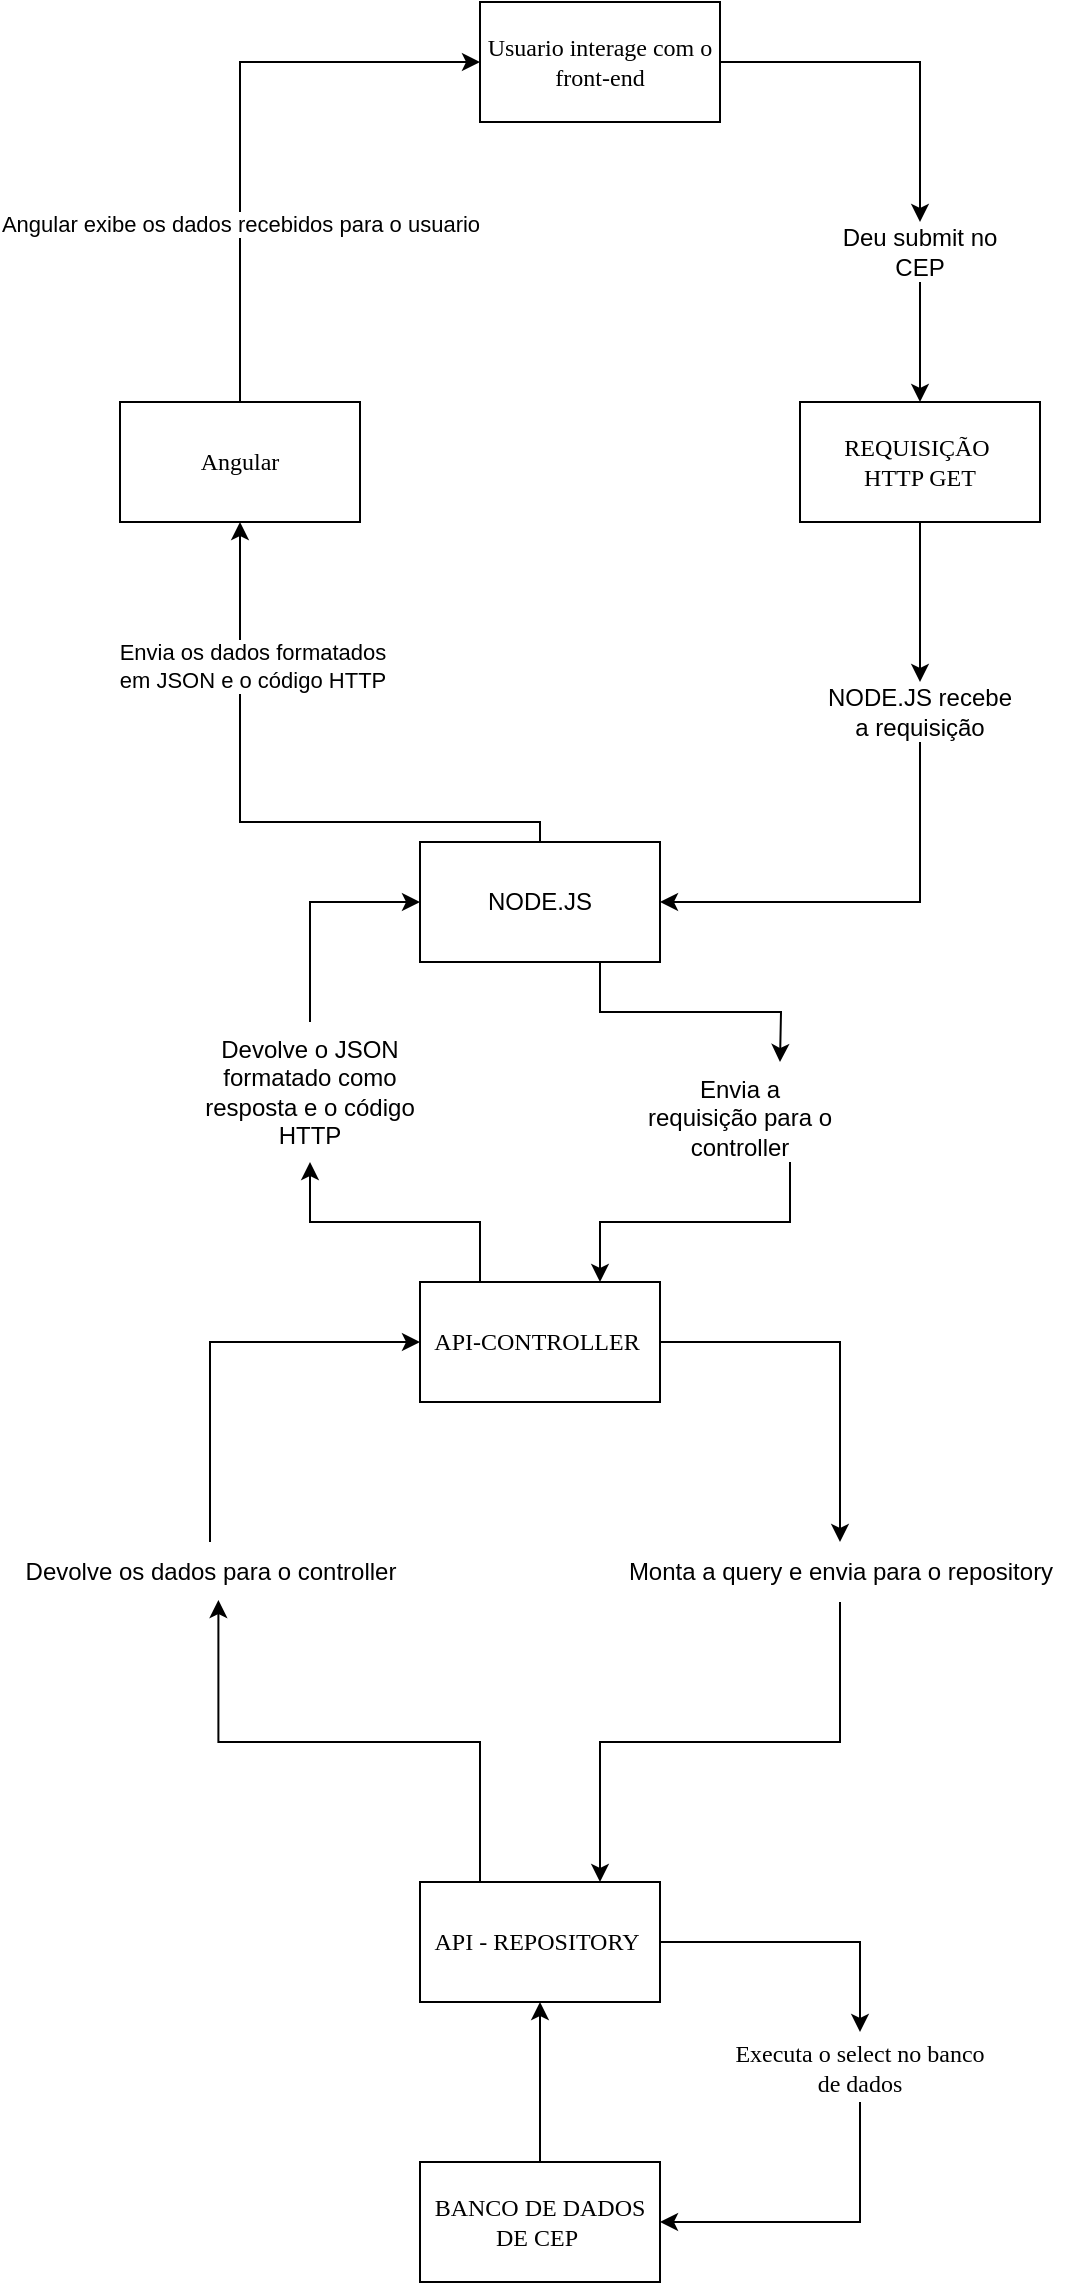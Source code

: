 <mxfile version="28.1.2">
  <diagram name="Página-1" id="_dLsa1vw466zH-KXTU-M">
    <mxGraphModel dx="1042" dy="1795" grid="1" gridSize="10" guides="1" tooltips="1" connect="1" arrows="1" fold="1" page="1" pageScale="1" pageWidth="827" pageHeight="1169" math="0" shadow="0">
      <root>
        <mxCell id="0" />
        <mxCell id="1" parent="0" />
        <mxCell id="R7kV1-ZxdmKerW1unohM-44" style="edgeStyle=orthogonalEdgeStyle;rounded=0;orthogonalLoop=1;jettySize=auto;html=1;" edge="1" parent="1" source="R7kV1-ZxdmKerW1unohM-1" target="R7kV1-ZxdmKerW1unohM-43">
          <mxGeometry relative="1" as="geometry" />
        </mxCell>
        <mxCell id="R7kV1-ZxdmKerW1unohM-1" value="REQUISIÇÃO&amp;nbsp;&lt;div&gt;HTTP GET&lt;/div&gt;" style="rounded=0;whiteSpace=wrap;html=1;fontFamily=Verdana;" vertex="1" parent="1">
          <mxGeometry x="560" y="-380" width="120" height="60" as="geometry" />
        </mxCell>
        <mxCell id="R7kV1-ZxdmKerW1unohM-61" style="edgeStyle=orthogonalEdgeStyle;rounded=0;orthogonalLoop=1;jettySize=auto;html=1;exitX=1;exitY=0.5;exitDx=0;exitDy=0;entryX=0.5;entryY=0;entryDx=0;entryDy=0;" edge="1" parent="1" source="R7kV1-ZxdmKerW1unohM-2" target="R7kV1-ZxdmKerW1unohM-40">
          <mxGeometry relative="1" as="geometry" />
        </mxCell>
        <mxCell id="R7kV1-ZxdmKerW1unohM-2" value="Usuario interage com o front-end" style="whiteSpace=wrap;html=1;fontFamily=Verdana;rounded=0;" vertex="1" parent="1">
          <mxGeometry x="400" y="-580" width="120" height="60" as="geometry" />
        </mxCell>
        <mxCell id="R7kV1-ZxdmKerW1unohM-31" style="edgeStyle=orthogonalEdgeStyle;rounded=0;orthogonalLoop=1;jettySize=auto;html=1;exitX=1;exitY=0.5;exitDx=0;exitDy=0;" edge="1" parent="1" source="R7kV1-ZxdmKerW1unohM-5" target="R7kV1-ZxdmKerW1unohM-13">
          <mxGeometry relative="1" as="geometry">
            <mxPoint x="570" y="180" as="targetPoint" />
            <Array as="points">
              <mxPoint x="580" y="90" />
            </Array>
          </mxGeometry>
        </mxCell>
        <mxCell id="R7kV1-ZxdmKerW1unohM-51" style="edgeStyle=orthogonalEdgeStyle;rounded=0;orthogonalLoop=1;jettySize=auto;html=1;exitX=0.25;exitY=0;exitDx=0;exitDy=0;entryX=0.5;entryY=1;entryDx=0;entryDy=0;" edge="1" parent="1" source="R7kV1-ZxdmKerW1unohM-5" target="R7kV1-ZxdmKerW1unohM-50">
          <mxGeometry relative="1" as="geometry" />
        </mxCell>
        <mxCell id="R7kV1-ZxdmKerW1unohM-5" value="API-CONTROLLER&amp;nbsp;" style="whiteSpace=wrap;html=1;fontFamily=Verdana;rounded=0;" vertex="1" parent="1">
          <mxGeometry x="370" y="60" width="120" height="60" as="geometry" />
        </mxCell>
        <mxCell id="R7kV1-ZxdmKerW1unohM-22" style="edgeStyle=orthogonalEdgeStyle;rounded=0;orthogonalLoop=1;jettySize=auto;html=1;entryX=0.5;entryY=0;entryDx=0;entryDy=0;" edge="1" parent="1" source="R7kV1-ZxdmKerW1unohM-7" target="R7kV1-ZxdmKerW1unohM-12">
          <mxGeometry relative="1" as="geometry" />
        </mxCell>
        <mxCell id="R7kV1-ZxdmKerW1unohM-7" value="API - REPOSITORY&amp;nbsp;" style="whiteSpace=wrap;html=1;fontFamily=Verdana;rounded=0;" vertex="1" parent="1">
          <mxGeometry x="370" y="360" width="120" height="60" as="geometry" />
        </mxCell>
        <mxCell id="R7kV1-ZxdmKerW1unohM-69" style="edgeStyle=orthogonalEdgeStyle;rounded=0;orthogonalLoop=1;jettySize=auto;html=1;exitX=0.5;exitY=0;exitDx=0;exitDy=0;entryX=0.5;entryY=1;entryDx=0;entryDy=0;" edge="1" parent="1" source="R7kV1-ZxdmKerW1unohM-10" target="R7kV1-ZxdmKerW1unohM-7">
          <mxGeometry relative="1" as="geometry" />
        </mxCell>
        <mxCell id="R7kV1-ZxdmKerW1unohM-10" value="BANCO DE DADOS DE CEP&amp;nbsp;" style="whiteSpace=wrap;html=1;fontFamily=Verdana;rounded=0;" vertex="1" parent="1">
          <mxGeometry x="370" y="500" width="120" height="60" as="geometry" />
        </mxCell>
        <mxCell id="R7kV1-ZxdmKerW1unohM-24" style="edgeStyle=orthogonalEdgeStyle;rounded=0;orthogonalLoop=1;jettySize=auto;html=1;entryX=1;entryY=0.5;entryDx=0;entryDy=0;" edge="1" parent="1" source="R7kV1-ZxdmKerW1unohM-12" target="R7kV1-ZxdmKerW1unohM-10">
          <mxGeometry relative="1" as="geometry">
            <Array as="points">
              <mxPoint x="590" y="530" />
            </Array>
          </mxGeometry>
        </mxCell>
        <mxCell id="R7kV1-ZxdmKerW1unohM-12" value="&lt;font face=&quot;Verdana&quot;&gt;Executa o select no banco de dados&lt;/font&gt;" style="text;html=1;align=center;verticalAlign=middle;whiteSpace=wrap;rounded=0;" vertex="1" parent="1">
          <mxGeometry x="520" y="435" width="140" height="35" as="geometry" />
        </mxCell>
        <mxCell id="R7kV1-ZxdmKerW1unohM-32" style="edgeStyle=orthogonalEdgeStyle;rounded=0;orthogonalLoop=1;jettySize=auto;html=1;entryX=0.75;entryY=0;entryDx=0;entryDy=0;" edge="1" parent="1" source="R7kV1-ZxdmKerW1unohM-13" target="R7kV1-ZxdmKerW1unohM-7">
          <mxGeometry relative="1" as="geometry" />
        </mxCell>
        <mxCell id="R7kV1-ZxdmKerW1unohM-13" value="Monta a query e envia para o repository" style="text;html=1;align=center;verticalAlign=middle;resizable=0;points=[];autosize=1;strokeColor=none;fillColor=none;" vertex="1" parent="1">
          <mxGeometry x="460" y="190" width="240" height="30" as="geometry" />
        </mxCell>
        <mxCell id="R7kV1-ZxdmKerW1unohM-58" style="edgeStyle=orthogonalEdgeStyle;rounded=0;orthogonalLoop=1;jettySize=auto;html=1;exitX=0.75;exitY=1;exitDx=0;exitDy=0;" edge="1" parent="1" source="R7kV1-ZxdmKerW1unohM-25">
          <mxGeometry relative="1" as="geometry">
            <mxPoint x="550" y="-50" as="targetPoint" />
          </mxGeometry>
        </mxCell>
        <mxCell id="R7kV1-ZxdmKerW1unohM-64" style="edgeStyle=orthogonalEdgeStyle;rounded=0;orthogonalLoop=1;jettySize=auto;html=1;exitX=0.5;exitY=0;exitDx=0;exitDy=0;entryX=0.5;entryY=1;entryDx=0;entryDy=0;" edge="1" parent="1" source="R7kV1-ZxdmKerW1unohM-25" target="R7kV1-ZxdmKerW1unohM-63">
          <mxGeometry relative="1" as="geometry">
            <Array as="points">
              <mxPoint x="430" y="-170" />
              <mxPoint x="280" y="-170" />
            </Array>
          </mxGeometry>
        </mxCell>
        <mxCell id="R7kV1-ZxdmKerW1unohM-67" value="Envia os dados formatados&lt;div&gt;em JSON e o código HTTP&lt;/div&gt;" style="edgeLabel;html=1;align=center;verticalAlign=middle;resizable=0;points=[];" vertex="1" connectable="0" parent="R7kV1-ZxdmKerW1unohM-64">
          <mxGeometry x="-0.014" y="-1" relative="1" as="geometry">
            <mxPoint x="-1" y="-77" as="offset" />
          </mxGeometry>
        </mxCell>
        <mxCell id="R7kV1-ZxdmKerW1unohM-25" value="NODE.JS" style="rounded=0;whiteSpace=wrap;html=1;" vertex="1" parent="1">
          <mxGeometry x="370" y="-160" width="120" height="60" as="geometry" />
        </mxCell>
        <mxCell id="R7kV1-ZxdmKerW1unohM-34" style="edgeStyle=orthogonalEdgeStyle;rounded=0;orthogonalLoop=1;jettySize=auto;html=1;entryX=0;entryY=0.5;entryDx=0;entryDy=0;" edge="1" parent="1" source="R7kV1-ZxdmKerW1unohM-28" target="R7kV1-ZxdmKerW1unohM-5">
          <mxGeometry relative="1" as="geometry" />
        </mxCell>
        <mxCell id="R7kV1-ZxdmKerW1unohM-28" value="Devolve os dados para o controller" style="text;html=1;align=center;verticalAlign=middle;resizable=0;points=[];autosize=1;strokeColor=none;fillColor=none;" vertex="1" parent="1">
          <mxGeometry x="160" y="190" width="210" height="30" as="geometry" />
        </mxCell>
        <mxCell id="R7kV1-ZxdmKerW1unohM-33" style="edgeStyle=orthogonalEdgeStyle;rounded=0;orthogonalLoop=1;jettySize=auto;html=1;exitX=0.25;exitY=0;exitDx=0;exitDy=0;entryX=0.52;entryY=0.967;entryDx=0;entryDy=0;entryPerimeter=0;" edge="1" parent="1" source="R7kV1-ZxdmKerW1unohM-7" target="R7kV1-ZxdmKerW1unohM-28">
          <mxGeometry relative="1" as="geometry">
            <mxPoint x="270" y="240" as="targetPoint" />
          </mxGeometry>
        </mxCell>
        <mxCell id="R7kV1-ZxdmKerW1unohM-41" style="edgeStyle=orthogonalEdgeStyle;rounded=0;orthogonalLoop=1;jettySize=auto;html=1;entryX=0.5;entryY=0;entryDx=0;entryDy=0;" edge="1" parent="1" source="R7kV1-ZxdmKerW1unohM-40" target="R7kV1-ZxdmKerW1unohM-1">
          <mxGeometry relative="1" as="geometry" />
        </mxCell>
        <mxCell id="R7kV1-ZxdmKerW1unohM-40" value="Deu submit no CEP" style="text;html=1;align=center;verticalAlign=middle;whiteSpace=wrap;rounded=0;" vertex="1" parent="1">
          <mxGeometry x="570" y="-470" width="100" height="30" as="geometry" />
        </mxCell>
        <mxCell id="R7kV1-ZxdmKerW1unohM-45" style="edgeStyle=orthogonalEdgeStyle;rounded=0;orthogonalLoop=1;jettySize=auto;html=1;exitX=0.5;exitY=1;exitDx=0;exitDy=0;entryX=1;entryY=0.5;entryDx=0;entryDy=0;" edge="1" parent="1" source="R7kV1-ZxdmKerW1unohM-43" target="R7kV1-ZxdmKerW1unohM-25">
          <mxGeometry relative="1" as="geometry" />
        </mxCell>
        <mxCell id="R7kV1-ZxdmKerW1unohM-43" value="NODE.JS recebe a requisição" style="text;html=1;align=center;verticalAlign=middle;whiteSpace=wrap;rounded=0;" vertex="1" parent="1">
          <mxGeometry x="570" y="-240" width="100" height="30" as="geometry" />
        </mxCell>
        <mxCell id="R7kV1-ZxdmKerW1unohM-59" style="edgeStyle=orthogonalEdgeStyle;rounded=0;orthogonalLoop=1;jettySize=auto;html=1;exitX=0.75;exitY=1;exitDx=0;exitDy=0;entryX=0.75;entryY=0;entryDx=0;entryDy=0;" edge="1" parent="1" source="R7kV1-ZxdmKerW1unohM-49" target="R7kV1-ZxdmKerW1unohM-5">
          <mxGeometry relative="1" as="geometry" />
        </mxCell>
        <mxCell id="R7kV1-ZxdmKerW1unohM-49" value="Envia a requisição para o controller&lt;div&gt;&lt;br&gt;&lt;/div&gt;" style="text;html=1;align=center;verticalAlign=middle;whiteSpace=wrap;rounded=0;" vertex="1" parent="1">
          <mxGeometry x="480" y="-30" width="100" height="30" as="geometry" />
        </mxCell>
        <mxCell id="R7kV1-ZxdmKerW1unohM-55" style="edgeStyle=orthogonalEdgeStyle;rounded=0;orthogonalLoop=1;jettySize=auto;html=1;exitX=0.5;exitY=0;exitDx=0;exitDy=0;entryX=0;entryY=0.5;entryDx=0;entryDy=0;" edge="1" parent="1" source="R7kV1-ZxdmKerW1unohM-50" target="R7kV1-ZxdmKerW1unohM-25">
          <mxGeometry relative="1" as="geometry" />
        </mxCell>
        <mxCell id="R7kV1-ZxdmKerW1unohM-50" value="Devolve o JSON formatado como resposta e o código HTTP" style="text;html=1;align=center;verticalAlign=middle;whiteSpace=wrap;rounded=0;" vertex="1" parent="1">
          <mxGeometry x="250" y="-70" width="130" height="70" as="geometry" />
        </mxCell>
        <mxCell id="R7kV1-ZxdmKerW1unohM-60" style="edgeStyle=orthogonalEdgeStyle;rounded=0;orthogonalLoop=1;jettySize=auto;html=1;exitX=0.5;exitY=1;exitDx=0;exitDy=0;" edge="1" parent="1" source="R7kV1-ZxdmKerW1unohM-2" target="R7kV1-ZxdmKerW1unohM-2">
          <mxGeometry relative="1" as="geometry" />
        </mxCell>
        <mxCell id="R7kV1-ZxdmKerW1unohM-65" style="edgeStyle=orthogonalEdgeStyle;rounded=0;orthogonalLoop=1;jettySize=auto;html=1;exitX=0.5;exitY=0;exitDx=0;exitDy=0;entryX=0;entryY=0.5;entryDx=0;entryDy=0;" edge="1" parent="1" source="R7kV1-ZxdmKerW1unohM-63" target="R7kV1-ZxdmKerW1unohM-2">
          <mxGeometry relative="1" as="geometry" />
        </mxCell>
        <mxCell id="R7kV1-ZxdmKerW1unohM-66" value="Angular exibe os dados recebidos para o usuario" style="edgeLabel;html=1;align=center;verticalAlign=middle;resizable=0;points=[];" vertex="1" connectable="0" parent="R7kV1-ZxdmKerW1unohM-65">
          <mxGeometry x="-0.385" relative="1" as="geometry">
            <mxPoint as="offset" />
          </mxGeometry>
        </mxCell>
        <mxCell id="R7kV1-ZxdmKerW1unohM-63" value="Angular" style="rounded=0;whiteSpace=wrap;html=1;fontFamily=Verdana;" vertex="1" parent="1">
          <mxGeometry x="220" y="-380" width="120" height="60" as="geometry" />
        </mxCell>
      </root>
    </mxGraphModel>
  </diagram>
</mxfile>
